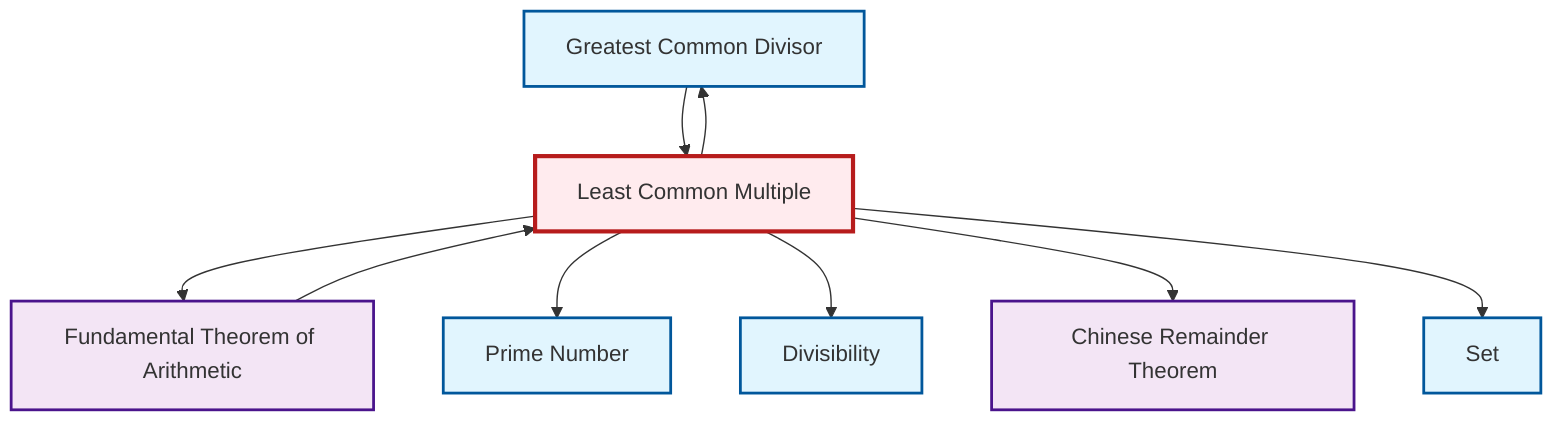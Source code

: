 graph TD
    classDef definition fill:#e1f5fe,stroke:#01579b,stroke-width:2px
    classDef theorem fill:#f3e5f5,stroke:#4a148c,stroke-width:2px
    classDef axiom fill:#fff3e0,stroke:#e65100,stroke-width:2px
    classDef example fill:#e8f5e9,stroke:#1b5e20,stroke-width:2px
    classDef current fill:#ffebee,stroke:#b71c1c,stroke-width:3px
    thm-chinese-remainder["Chinese Remainder Theorem"]:::theorem
    def-prime["Prime Number"]:::definition
    def-gcd["Greatest Common Divisor"]:::definition
    thm-fundamental-arithmetic["Fundamental Theorem of Arithmetic"]:::theorem
    def-divisibility["Divisibility"]:::definition
    def-set["Set"]:::definition
    def-lcm["Least Common Multiple"]:::definition
    def-lcm --> thm-fundamental-arithmetic
    def-lcm --> def-gcd
    thm-fundamental-arithmetic --> def-lcm
    def-gcd --> def-lcm
    def-lcm --> def-prime
    def-lcm --> def-divisibility
    def-lcm --> thm-chinese-remainder
    def-lcm --> def-set
    class def-lcm current